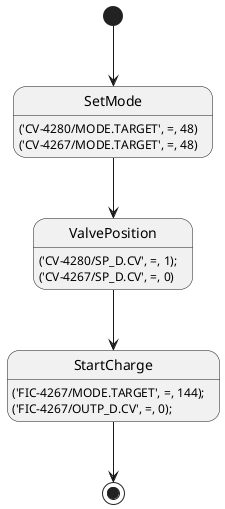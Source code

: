 
@startuml

[*] --> SetMode
SetMode: ('CV-4280/MODE.TARGET', =, 48)
SetMode: ('CV-4267/MODE.TARGET', =, 48)

SetMode --> ValvePosition
ValvePosition: ('CV-4280/SP_D.CV', =, 1);
ValvePosition: ('CV-4267/SP_D.CV', =, 0)

ValvePosition --> StartCharge
StartCharge: ('FIC-4267/MODE.TARGET', =, 144);
StartCharge: ('FIC-4267/OUTP_D.CV', =, 0);


StartCharge --> [*]


@enduml

